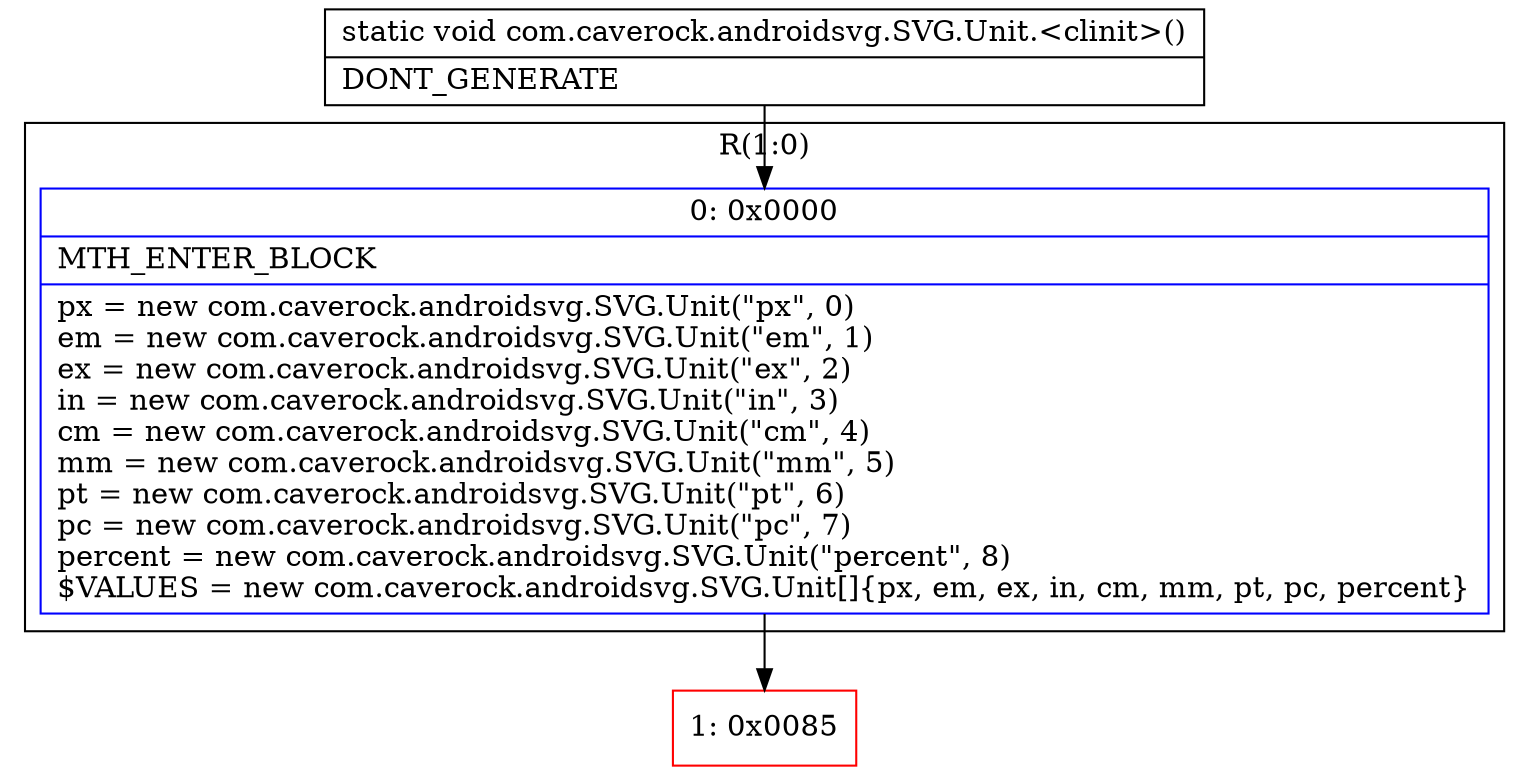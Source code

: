 digraph "CFG forcom.caverock.androidsvg.SVG.Unit.\<clinit\>()V" {
subgraph cluster_Region_650568803 {
label = "R(1:0)";
node [shape=record,color=blue];
Node_0 [shape=record,label="{0\:\ 0x0000|MTH_ENTER_BLOCK\l|px = new com.caverock.androidsvg.SVG.Unit(\"px\", 0)\lem = new com.caverock.androidsvg.SVG.Unit(\"em\", 1)\lex = new com.caverock.androidsvg.SVG.Unit(\"ex\", 2)\lin = new com.caverock.androidsvg.SVG.Unit(\"in\", 3)\lcm = new com.caverock.androidsvg.SVG.Unit(\"cm\", 4)\lmm = new com.caverock.androidsvg.SVG.Unit(\"mm\", 5)\lpt = new com.caverock.androidsvg.SVG.Unit(\"pt\", 6)\lpc = new com.caverock.androidsvg.SVG.Unit(\"pc\", 7)\lpercent = new com.caverock.androidsvg.SVG.Unit(\"percent\", 8)\l$VALUES = new com.caverock.androidsvg.SVG.Unit[]\{px, em, ex, in, cm, mm, pt, pc, percent\}\l}"];
}
Node_1 [shape=record,color=red,label="{1\:\ 0x0085}"];
MethodNode[shape=record,label="{static void com.caverock.androidsvg.SVG.Unit.\<clinit\>()  | DONT_GENERATE\l}"];
MethodNode -> Node_0;
Node_0 -> Node_1;
}

